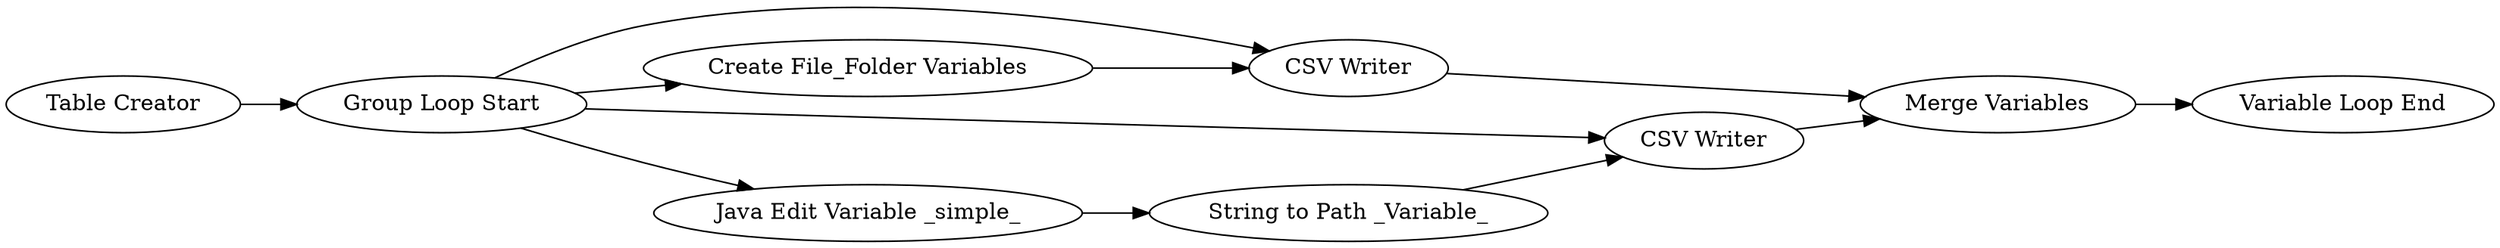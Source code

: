 digraph {
	"-284831316773216503_769" [label="Merge Variables"]
	"-284831316773216503_770" [label="CSV Writer"]
	"-284831316773216503_765" [label="String to Path _Variable_"]
	"-284831316773216503_756" [label="Table Creator"]
	"-284831316773216503_767" [label="Variable Loop End"]
	"-284831316773216503_760" [label="Group Loop Start"]
	"-284831316773216503_766" [label="CSV Writer"]
	"-284831316773216503_763" [label="Java Edit Variable _simple_"]
	"-284831316773216503_768" [label="Create File_Folder Variables"]
	"-284831316773216503_766" -> "-284831316773216503_769"
	"-284831316773216503_756" -> "-284831316773216503_760"
	"-284831316773216503_760" -> "-284831316773216503_766"
	"-284831316773216503_760" -> "-284831316773216503_770"
	"-284831316773216503_760" -> "-284831316773216503_768"
	"-284831316773216503_765" -> "-284831316773216503_766"
	"-284831316773216503_768" -> "-284831316773216503_770"
	"-284831316773216503_763" -> "-284831316773216503_765"
	"-284831316773216503_760" -> "-284831316773216503_763"
	"-284831316773216503_769" -> "-284831316773216503_767"
	"-284831316773216503_770" -> "-284831316773216503_769"
	rankdir=LR
}
